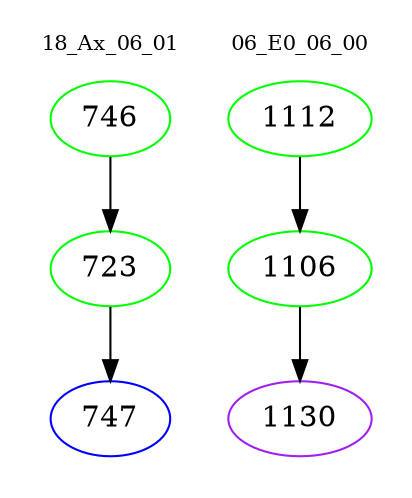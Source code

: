 digraph{
subgraph cluster_0 {
color = white
label = "18_Ax_06_01";
fontsize=10;
T0_746 [label="746", color="green"]
T0_746 -> T0_723 [color="black"]
T0_723 [label="723", color="green"]
T0_723 -> T0_747 [color="black"]
T0_747 [label="747", color="blue"]
}
subgraph cluster_1 {
color = white
label = "06_E0_06_00";
fontsize=10;
T1_1112 [label="1112", color="green"]
T1_1112 -> T1_1106 [color="black"]
T1_1106 [label="1106", color="green"]
T1_1106 -> T1_1130 [color="black"]
T1_1130 [label="1130", color="purple"]
}
}
